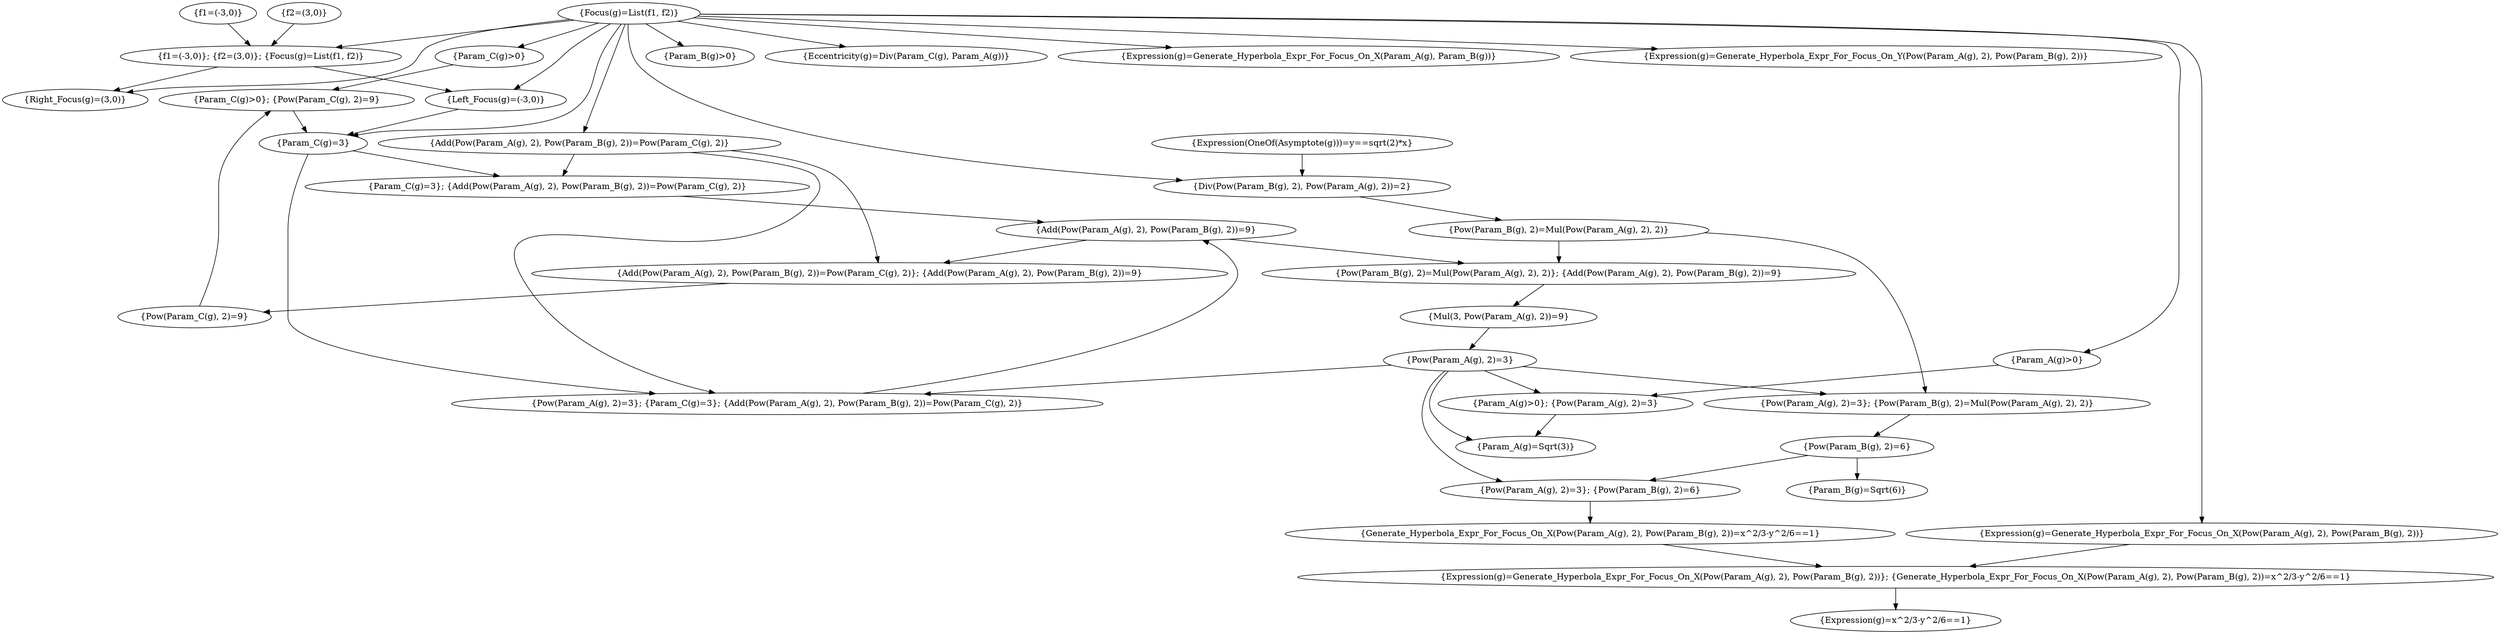 digraph all_progress {
	graph [bb="0,0,3540.8,1044"];
	node [label="\N"];
	"{Focus(g)=List(f1, f2)}"	[height=0.5,
		pos="898.51,1026",
		width=2.7628];
	"{Param_A(g)>0}"	[height=0.5,
		pos="2934.5,450",
		width=2.1231];
	"{Focus(g)=List(f1, f2)}" -> "{Param_A(g)>0}"	[pos="e,2971.9,466.15 997.84,1024.2 1417.8,1020.8 3028.2,1005.5 3068.5,972 3099.6,946.18 3087.5,923.45 3087.5,883 3087.5,883 3087.5,883 \
3087.5,593 3087.5,534.67 3027,493.55 2982.1,471.06"];
	"{Param_B(g)>0}"	[height=0.5,
		pos="1002.5,954",
		width=2.1088];
	"{Focus(g)=List(f1, f2)}" -> "{Param_B(g)>0}"	[pos="e,978.16,971.39 923.42,1008.2 937.02,999.08 954.06,987.61 968.84,977.66"];
	"{Param_C(g)>0}"	[height=0.5,
		pos="680.51,954",
		width=2.1088];
	"{Focus(g)=List(f1, f2)}" -> "{Param_C(g)>0}"	[pos="e,724.38,969.09 851.21,1009.8 817.05,998.84 770.83,984 735.11,972.53"];
	"{Add(Pow(Param_A(g), 2), Pow(Param_B(g), 2))=Pow(Param_C(g), 2)}"	[height=0.5,
		pos="820.51,810",
		width=7.9662];
	"{Focus(g)=List(f1, f2)}" -> "{Add(Pow(Param_A(g), 2), Pow(Param_B(g), 2))=Pow(Param_C(g), 2)}"	[pos="e,826.79,828.23 892.26,1007.8 878.82,970.99 847.09,883.92 830.7,838.96"];
	"{Eccentricity(g)=Div(Param_C(g), Param_A(g))}"	[height=0.5,
		pos="1294.5,954",
		width=5.4925];
	"{Focus(g)=List(f1, f2)}" -> "{Eccentricity(g)=Div(Param_C(g), Param_A(g))}"	[pos="e,1206.4,970.57 967.94,1012.7 1030.9,1001.6 1124.4,985.07 1195.2,972.55"];
	"{Left_Focus(g)=(-3,0)}"	[height=0.5,
		pos="695.51,882",
		width=2.7628];
	"{Focus(g)=List(f1, f2)}" -> "{Left_Focus(g)=(-3,0)}"	[pos="e,718.42,899.91 867.73,1008.5 849.97,998.63 827.47,985.38 808.51,972 788.15,957.63 785.01,951.53 765.51,936 753.28,926.26 739.61,\
915.81 727.62,906.8"];
	"{Right_Focus(g)=(3,0)}"	[height=0.5,
		pos="101.51,882",
		width=2.8197];
	"{Focus(g)=List(f1, f2)}" -> "{Right_Focus(g)=(3,0)}"	[pos="e,175.18,894.79 800.87,1022.2 739.17,1017.1 659.33,1004.1 595.51,972 574.72,961.55 578.64,945.72 557.51,936 417.45,871.57 365.41,\
919.68 212.51,900 204.01,898.91 195.16,897.69 186.33,896.42"];
	"{Param_C(g)=3}"	[height=0.5,
		pos="439.51,810",
		width=2.1088];
	"{Focus(g)=List(f1, f2)}" -> "{Param_C(g)=3}"	[pos="e,494.73,822.62 885.65,1007.7 878.28,997.49 869.03,984.24 861.51,972 832.98,925.58 848.38,894.91 803.51,864 752.02,828.54 586.2,\
838.14 524.51,828 518.48,827.01 512.22,825.9 505.96,824.75"];
	"{Div(Pow(Param_B(g), 2), Pow(Param_A(g), 2))=2}"	[height=0.5,
		pos="1878.5,738",
		width=5.8763];
	"{Focus(g)=List(f1, f2)}" -> "{Div(Pow(Param_B(g), 2), Pow(Param_A(g), 2))=2}"	[pos="e,1723.1,750.5 897.03,1007.7 896.34,987.57 898.55,954.8 917.51,936 1027.6,826.81 1467.2,773.29 1711.9,751.48"];
	"{Expression(g)=Generate_Hyperbola_Expr_For_Focus_On_X(Param_A(g), Param_B(g))}"	[height=0.5,
		pos="1860.5,954",
		width=9.7433];
	"{Focus(g)=List(f1, f2)}" -> "{Expression(g)=Generate_Hyperbola_Expr_For_Focus_On_X(Param_A(g), Param_B(g))}"	[pos="e,1663.9,969.31 989.44,1018.4 1140.4,1007.4 1446.5,985.12 1652.6,970.13"];
	"{Expression(g)=Generate_Hyperbola_Expr_For_Focus_On_X(Pow(Param_A(g), 2), Pow(Param_B(g), 2))}"	[height=0.5,
		pos="3125.5,162",
		width=11.535];
	"{Focus(g)=List(f1, f2)}" -> "{Expression(g)=Generate_Hyperbola_Expr_For_Focus_On_X(Pow(Param_A(g), 2), Pow(Param_B(g), 2))}"	[pos="e,3125.5,180.49 997.74,1024.1 1420.2,1020.1 3049.3,1002.8 3092.5,972 3126.8,947.49 3125.5,925.19 3125.5,883 3125.5,883 3125.5,883 \
3125.5,305 3125.5,265.74 3125.5,220.38 3125.5,191.69"];
	"{Expression(g)=Generate_Hyperbola_Expr_For_Focus_On_Y(Pow(Param_A(g), 2), Pow(Param_B(g), 2))}"	[height=0.5,
		pos="2644.5,954",
		width=11.535];
	"{Focus(g)=List(f1, f2)}" -> "{Expression(g)=Generate_Hyperbola_Expr_For_Focus_On_Y(Pow(Param_A(g), 2), Pow(Param_B(g), 2))}"	[pos="e,2347.2,966.92 994.87,1021.1 1246.6,1011 1932.2,983.56 2335.9,967.37"];
	"{f1=(-3,0)}; {f2=(3,0)}; {Focus(g)=List(f1, f2)}"	[height=0.5,
		pos="354.51,954",
		width=5.3787];
	"{Focus(g)=List(f1, f2)}" -> "{f1=(-3,0)}; {f2=(3,0)}; {Focus(g)=List(f1, f2)}"	[pos="e,464.67,969.18 819.12,1014.8 728.92,1003.2 580.69,984.1 475.94,970.63"];
	"{Param_A(g)>0}; {Pow(Param_A(g), 2)=3}"	[height=0.5,
		pos="2248.5,378",
		width=4.9807];
	"{Param_A(g)>0}" -> "{Param_A(g)>0}; {Pow(Param_A(g), 2)=3}"	[pos="e,2371.1,391.51 2865.3,441.94 2752.5,430.42 2527.1,407.42 2382.2,392.65"];
	"{Param_C(g)>0}; {Pow(Param_C(g), 2)=9}"	[height=0.5,
		pos="399.51,882",
		width=4.9522];
	"{Param_C(g)>0}" -> "{Param_C(g)>0}; {Pow(Param_C(g), 2)=9}"	[pos="e,464.62,899.22 629.62,940.32 586.7,929.63 524.64,914.17 475.78,902"];
	"{Param_C(g)=3}; {Add(Pow(Param_A(g), 2), Pow(Param_B(g), 2))=Pow(Param_C(g), 2)}"	[height=0.5,
		pos="789.51,738",
		width=9.9139];
	"{Add(Pow(Param_A(g), 2), Pow(Param_B(g), 2))=Pow(Param_C(g), 2)}" -> "{Param_C(g)=3}; {Add(Pow(Param_A(g), 2), Pow(Param_B(g), 2))=Pow(Param_C(g), 2)}"	[pos="e,797.08,756.1 812.85,791.7 809.47,784.07 805.41,774.92 801.64,766.4"];
	"{Add(Pow(Param_A(g), 2), Pow(Param_B(g), 2))=Pow(Param_C(g), 2)}; {Add(Pow(Param_A(g), 2), Pow(Param_B(g), 2))=9}"	[height=0.5,
		pos="1278.5,594",
		width=13.738];
	"{Add(Pow(Param_A(g), 2), Pow(Param_B(g), 2))=Pow(Param_C(g), 2)}" -> "{Add(Pow(Param_A(g), 2), Pow(Param_B(g), 2))=Pow(Param_C(g), 2)}; {Add(Pow(Param_A(g), 2), Pow(Param_B(g), 2))=9}"	[pos="e,1274.3,612.3 1015.5,796.46 1087.8,788.6 1159.4,776.01 1188.5,756 1234.8,724.17 1259.9,660.31 1271.1,623.3"];
	"{Pow(Param_A(g), 2)=3}; {Param_C(g)=3}; {Add(Pow(Param_A(g), 2), Pow(Param_B(g), 2))=Pow(Param_C(g), 2)}"	[height=0.5,
		pos="1148.5,378",
		width=12.772];
	"{Add(Pow(Param_A(g), 2), Pow(Param_B(g), 2))=Pow(Param_C(g), 2)}" -> "{Pow(Param_A(g), 2)=3}; {Param_C(g)=3}; {Add(Pow(Param_A(g), 2), Pow(Param_B(g), 2))=Pow(Param_C(g), 2)}"	[pos="e,1066.1,396.15 1031.6,797.47 1087.6,789.78 1137.5,777.04 1155.5,756 1165.9,743.83 1165.2,732.76 1155.5,720 1046.3,575.59 680.97,\
730.99 774.51,576 835.03,475.72 965.44,423.91 1055.1,399.11"];
	"{Left_Focus(g)=(-3,0)}" -> "{Param_C(g)=3}"	[pos="e,488.04,824.27 642.15,866.41 600.37,854.98 542.26,839.1 498.98,827.26"];
	"{Param_C(g)=3}" -> "{Param_C(g)=3}; {Add(Pow(Param_A(g), 2), Pow(Param_B(g), 2))=Pow(Param_C(g), 2)}"	[pos="e,704.85,755.93 496.13,797.68 549.43,787.02 630.29,770.84 693.64,758.17"];
	"{Param_C(g)=3}" -> "{Pow(Param_A(g), 2)=3}; {Param_C(g)=3}; {Add(Pow(Param_A(g), 2), Pow(Param_B(g), 2))=Pow(Param_C(g), 2)}"	[pos="e,975.01,395.08 432.43,791.85 422.2,765.49 404.51,713.21 404.51,667 404.51,667 404.51,667 404.51,521 404.51,464.21 743.28,419.4 \
963.63,396.27"];
	"{Pow(Param_B(g), 2)=Mul(Pow(Param_A(g), 2), 2)}"	[height=0.5,
		pos="2250.5,666",
		width=5.9332];
	"{Div(Pow(Param_B(g), 2), Pow(Param_A(g), 2))=2}" -> "{Pow(Param_B(g), 2)=Mul(Pow(Param_A(g), 2), 2)}"	[pos="e,2165.8,682.94 1962.9,721.12 2019.9,710.39 2095.3,696.21 2154.5,685.06"];
	"{Expression(g)=Generate_Hyperbola_Expr_For_Focus_On_X(Pow(Param_A(g), 2), Pow(Param_B(g), 2))}; {Generate_Hyperbola_Expr_For_Focus_\
On_X(Pow(Param_A(g), 2), Pow(Param_B(g), 2))=x^2/3-y^2/6==1}"	[height=0.5,
		pos="2696.5,90",
		width=23.164];
	"{Expression(g)=Generate_Hyperbola_Expr_For_Focus_On_X(Pow(Param_A(g), 2), Pow(Param_B(g), 2))}" -> "{Expression(g)=Generate_Hyperbola_Expr_For_Focus_On_X(Pow(Param_A(g), 2), Pow(Param_B(g), 2))}; {Generate_Hyperbola_Expr_For_Focus_\
On_X(Pow(Param_A(g), 2), Pow(Param_B(g), 2))=x^2/3-y^2/6==1}"	[pos="e,2802.5,108.3 3021.9,144.1 2959.1,133.85 2878.8,120.74 2813.7,110.12"];
	"{f1=(-3,0)}"	[height=0.5,
		pos="292.51,1026",
		width=1.5117];
	"{f1=(-3,0)}" -> "{f1=(-3,0)}; {f2=(3,0)}; {Focus(g)=List(f1, f2)}"	[pos="e,339.49,971.96 307.2,1008.4 314.58,1000.1 323.69,989.8 331.93,980.49"];
	"{f1=(-3,0)}; {f2=(3,0)}; {Focus(g)=List(f1, f2)}" -> "{Left_Focus(g)=(-3,0)}"	[pos="e,631.58,896.12 431.89,937.12 488.32,925.53 564.4,909.91 620.32,898.43"];
	"{f1=(-3,0)}; {f2=(3,0)}; {Focus(g)=List(f1, f2)}" -> "{Right_Focus(g)=(3,0)}"	[pos="e,154.59,897.69 294.55,936.41 255.68,925.66 205.1,911.66 165.46,900.69"];
	"{f2=(3,0)}"	[height=0.5,
		pos="416.51,1026",
		width=1.4264];
	"{f2=(3,0)}" -> "{f1=(-3,0)}; {f2=(3,0)}; {Focus(g)=List(f1, f2)}"	[pos="e,369.53,971.96 401.82,1008.4 394.43,1000.1 385.33,989.8 377.08,980.49"];
	"{Expression(OneOf(Asymptote(g)))=y==sqrt(2)*x}"	[height=0.5,
		pos="1878.5,810",
		width=5.7057];
	"{Expression(OneOf(Asymptote(g)))=y==sqrt(2)*x}" -> "{Div(Pow(Param_B(g), 2), Pow(Param_A(g), 2))=2}"	[pos="e,1878.5,756.1 1878.5,791.7 1878.5,784.41 1878.5,775.73 1878.5,767.54"];
	"{Add(Pow(Param_A(g), 2), Pow(Param_B(g), 2))=9}"	[height=0.5,
		pos="1661.5,666",
		width=5.9332];
	"{Param_C(g)=3}; {Add(Pow(Param_A(g), 2), Pow(Param_B(g), 2))=Pow(Param_C(g), 2)}" -> "{Add(Pow(Param_A(g), 2), Pow(Param_B(g), 2))=9}"	[pos="e,1510.8,679.1 974.17,722.18 1130,709.67 1350.8,691.94 1499.8,679.98"];
	"{Pow(Param_B(g), 2)=Mul(Pow(Param_A(g), 2), 2)}; {Add(Pow(Param_A(g), 2), Pow(Param_B(g), 2))=9}"	[height=0.5,
		pos="2250.5,594",
		width=11.705];
	"{Add(Pow(Param_A(g), 2), Pow(Param_B(g), 2))=9}" -> "{Pow(Param_B(g), 2)=Mul(Pow(Param_A(g), 2), 2)}; {Add(Pow(Param_A(g), 2), Pow(Param_B(g), 2))=9}"	[pos="e,2112.1,611.45 1781.8,650.71 1874,639.74 2001.9,624.55 2100.8,612.8"];
	"{Add(Pow(Param_A(g), 2), Pow(Param_B(g), 2))=9}" -> "{Add(Pow(Param_A(g), 2), Pow(Param_B(g), 2))=Pow(Param_C(g), 2)}; {Add(Pow(Param_A(g), 2), Pow(Param_B(g), 2))=9}"	[pos="e,1372.1,612.11 1574.6,649.12 1517.8,638.73 1443.2,625.1 1383.1,614.12"];
	"{Pow(Param_B(g), 2)=Mul(Pow(Param_A(g), 2), 2)}" -> "{Pow(Param_B(g), 2)=Mul(Pow(Param_A(g), 2), 2)}; {Add(Pow(Param_A(g), 2), Pow(Param_B(g), 2))=9}"	[pos="e,2250.5,612.1 2250.5,647.7 2250.5,640.41 2250.5,631.73 2250.5,623.54"];
	"{Pow(Param_A(g), 2)=3}; {Pow(Param_B(g), 2)=Mul(Pow(Param_A(g), 2), 2)}"	[height=0.5,
		pos="2762.5,378",
		width=8.7908];
	"{Pow(Param_B(g), 2)=Mul(Pow(Param_A(g), 2), 2)}" -> "{Pow(Param_A(g), 2)=3}; {Pow(Param_B(g), 2)=Mul(Pow(Param_A(g), 2), 2)}"	[pos="e,2762.2,396.5 2453.3,660.15 2546.8,653.95 2645,640.56 2680.5,612 2743.8,561.09 2758.3,457.99 2761.6,407.78"];
	"{Mul(3, Pow(Param_A(g), 2))=9}"	[height=0.5,
		pos="2197.5,522",
		width=3.9002];
	"{Pow(Param_B(g), 2)=Mul(Pow(Param_A(g), 2), 2)}; {Add(Pow(Param_A(g), 2), Pow(Param_B(g), 2))=9}" -> "{Mul(3, Pow(Param_A(g), 2))=9}"	[pos="e,2210.5,540.1 2237.4,575.7 2231.4,567.73 2224.1,558.1 2217.4,549.26"];
	"{Pow(Param_A(g), 2)=3}"	[height=0.5,
		pos="2144.5,450",
		width=3.0187];
	"{Mul(3, Pow(Param_A(g), 2))=9}" -> "{Pow(Param_A(g), 2)=3}"	[pos="e,2157.5,468.1 2184.4,503.7 2178.4,495.73 2171.1,486.1 2164.4,477.26"];
	"{Pow(Param_C(g), 2)=9}"	[height=0.5,
		pos="268.51,522",
		width=3.0045];
	"{Add(Pow(Param_A(g), 2), Pow(Param_B(g), 2))=Pow(Param_C(g), 2)}; {Add(Pow(Param_A(g), 2), Pow(Param_B(g), 2))=9}" -> "{Pow(Param_C(g), 2)=9}"	[pos="e,366.83,529.81 1055,577.51 845.04,562.96 539.72,541.8 378.21,530.6"];
	"{Pow(Param_C(g), 2)=9}" -> "{Param_C(g)>0}; {Pow(Param_C(g), 2)=9}"	[pos="e,377.5,863.88 275.39,540.17 285.32,566.56 302.51,618.86 302.51,665 302.51,739 302.51,739 302.51,739 302.51,786.89 340.59,830.52 \
369.03,856.42"];
	"{Param_C(g)>0}; {Pow(Param_C(g), 2)=9}" -> "{Param_C(g)=3}"	[pos="e,429.73,828.1 409.4,863.7 413.85,855.9 419.22,846.51 424.18,837.83"];
	"{Param_A(g)=Sqrt(3)}"	[height=0.5,
		pos="2189.5,306",
		width=2.7202];
	"{Pow(Param_A(g), 2)=3}" -> "{Param_A(g)=Sqrt(3)}"	[pos="e,2120.6,319.19 2102.6,433.15 2086.5,424.73 2069.7,412.61 2060.5,396 2052.8,381.99 2051.6,373.29 2060.5,360 2072.1,342.69 2090.5,\
331.03 2109.8,323.18"];
	"{Pow(Param_A(g), 2)=3}" -> "{Pow(Param_A(g), 2)=3}; {Param_C(g)=3}; {Add(Pow(Param_A(g), 2), Pow(Param_B(g), 2))=Pow(Param_C(g), 2)}"	[pos="e,1365.8,394.27 2046.3,442.1 1891.9,431.24 1588.2,409.9 1377.1,395.06"];
	"{Pow(Param_A(g), 2)=3}" -> "{Pow(Param_A(g), 2)=3}; {Pow(Param_B(g), 2)=Mul(Pow(Param_A(g), 2), 2)}"	[pos="e,2624.5,394.63 2232.4,439.05 2331.4,427.83 2494.1,409.41 2613.1,395.92"];
	"{Pow(Param_A(g), 2)=3}" -> "{Param_A(g)>0}; {Pow(Param_A(g), 2)=3}"	[pos="e,2222.8,396.28 2169.7,432.05 2182.8,423.24 2199,412.33 2213.3,402.7"];
	"{Pow(Param_A(g), 2)=3}; {Pow(Param_B(g), 2)=6}"	[height=0.5,
		pos="2267.5,234",
		width=5.8621];
	"{Pow(Param_A(g), 2)=3}" -> "{Pow(Param_A(g), 2)=3}; {Pow(Param_B(g), 2)=6}"	[pos="e,2158.5,249.71 2095.3,433.52 2077.7,425.32 2059.6,413.26 2049.5,396 2024.1,352.72 2044.4,320.72 2082.5,288 2101.1,272.04 2124.2,\
260.88 2147.7,253.07"];
	"{Pow(Param_A(g), 2)=3}; {Param_C(g)=3}; {Add(Pow(Param_A(g), 2), Pow(Param_B(g), 2))=Pow(Param_C(g), 2)}" -> "{Add(Pow(Param_A(g), 2), Pow(Param_B(g), 2))=9}"	[pos="e,1734.2,648.71 1251.9,396.01 1414.7,425.15 1719.1,489.92 1782.5,576 1792,588.88 1791.3,598.61 1782.5,612 1773.3,626.09 1759.4,636.46 \
1744.3,644.08"];
	"{Pow(Param_B(g), 2)=6}"	[height=0.5,
		pos="2678.5,306",
		width=3.0045];
	"{Pow(Param_A(g), 2)=3}; {Pow(Param_B(g), 2)=Mul(Pow(Param_A(g), 2), 2)}" -> "{Pow(Param_B(g), 2)=6}"	[pos="e,2699,324.1 2741.7,359.7 2731.5,351.14 2718.9,340.66 2707.7,331.3"];
	"{Param_B(g)=Sqrt(6)}"	[height=0.5,
		pos="2678.5,234",
		width=2.7059];
	"{Pow(Param_B(g), 2)=6}" -> "{Param_B(g)=Sqrt(6)}"	[pos="e,2678.5,252.1 2678.5,287.7 2678.5,280.41 2678.5,271.73 2678.5,263.54"];
	"{Pow(Param_B(g), 2)=6}" -> "{Pow(Param_A(g), 2)=3}; {Pow(Param_B(g), 2)=6}"	[pos="e,2359.4,250.65 2605,292.49 2539.7,281.36 2443.5,264.97 2370.5,252.54"];
	"{Param_A(g)>0}; {Pow(Param_A(g), 2)=3}" -> "{Param_A(g)=Sqrt(3)}"	[pos="e,2203.9,324.1 2233.9,359.7 2227.1,351.56 2218.7,341.69 2211.2,332.7"];
	"{Generate_Hyperbola_Expr_For_Focus_On_X(Pow(Param_A(g), 2), Pow(Param_B(g), 2))=x^2/3-y^2/6==1}"	[height=0.5,
		pos="2267.5,162",
		width=11.791];
	"{Pow(Param_A(g), 2)=3}; {Pow(Param_B(g), 2)=6}" -> "{Generate_Hyperbola_Expr_For_Focus_On_X(Pow(Param_A(g), 2), Pow(Param_B(g), 2))=x^2/3-y^2/6==1}"	[pos="e,2267.5,180.1 2267.5,215.7 2267.5,208.41 2267.5,199.73 2267.5,191.54"];
	"{Generate_Hyperbola_Expr_For_Focus_On_X(Pow(Param_A(g), 2), Pow(Param_B(g), 2))=x^2/3-y^2/6==1}" -> "{Expression(g)=Generate_Hyperbola_Expr_For_Focus_On_X(Pow(Param_A(g), 2), Pow(Param_B(g), 2))}; {Generate_Hyperbola_Expr_For_Focus_\
On_X(Pow(Param_A(g), 2), Pow(Param_B(g), 2))=x^2/3-y^2/6==1}"	[pos="e,2590.5,108.3 2371.1,144.1 2433.9,133.85 2514.2,120.74 2579.4,110.12"];
	"{Expression(g)=x^2/3-y^2/6==1}"	[height=0.5,
		pos="2696.5,18",
		width=3.8433];
	"{Expression(g)=Generate_Hyperbola_Expr_For_Focus_On_X(Pow(Param_A(g), 2), Pow(Param_B(g), 2))}; {Generate_Hyperbola_Expr_For_Focus_\
On_X(Pow(Param_A(g), 2), Pow(Param_B(g), 2))=x^2/3-y^2/6==1}" -> "{Expression(g)=x^2/3-y^2/6==1}"	[pos="e,2696.5,36.104 2696.5,71.697 2696.5,64.407 2696.5,55.726 2696.5,47.536"];
}
